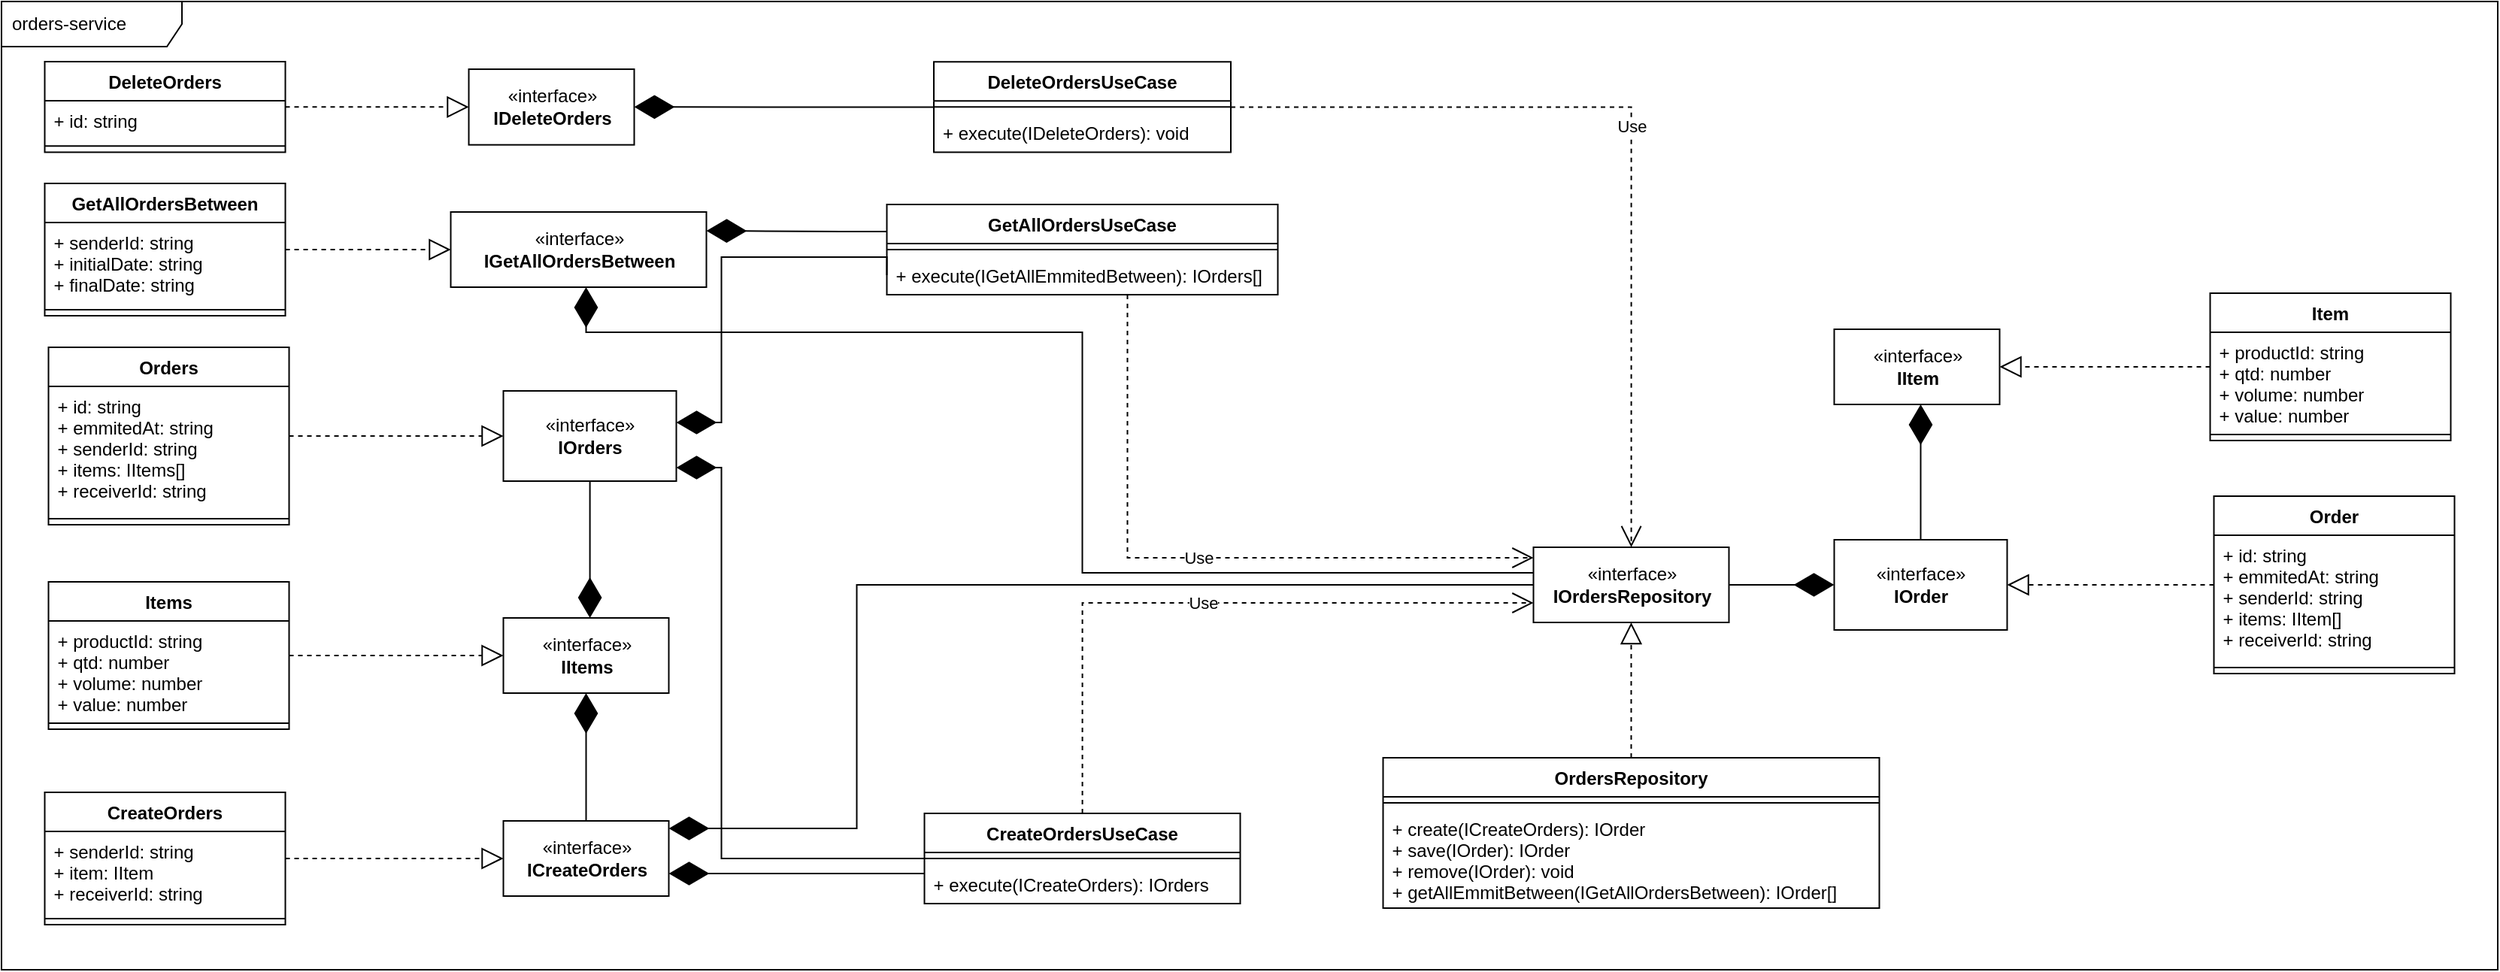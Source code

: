 <mxfile version="20.2.8" type="device"><diagram id="nfqBjoGEXhxkIvVgjObX" name="Página-1"><mxGraphModel dx="4849" dy="3686" grid="1" gridSize="10" guides="1" tooltips="1" connect="1" arrows="1" fold="1" page="1" pageScale="1" pageWidth="827" pageHeight="1169" math="0" shadow="0"><root><mxCell id="0"/><mxCell id="1" parent="0"/><mxCell id="-2J-K9p5wvSL-cEcAheK-1" value="«interface»&lt;br&gt;&lt;b&gt;IOrder&lt;/b&gt;" style="html=1;" parent="1" vertex="1"><mxGeometry x="-381.25" y="-1312" width="115" height="60" as="geometry"/></mxCell><mxCell id="-2J-K9p5wvSL-cEcAheK-2" value="«interface»&lt;br&gt;&lt;b&gt;IItem&lt;/b&gt;" style="html=1;" parent="1" vertex="1"><mxGeometry x="-381.25" y="-1452" width="110" height="50" as="geometry"/></mxCell><mxCell id="-2J-K9p5wvSL-cEcAheK-6" value="Item" style="swimlane;fontStyle=1;align=center;verticalAlign=top;childLayout=stackLayout;horizontal=1;startSize=26;horizontalStack=0;resizeParent=1;resizeParentMax=0;resizeLast=0;collapsible=1;marginBottom=0;" parent="1" vertex="1"><mxGeometry x="-131.25" y="-1476" width="160" height="98" as="geometry"/></mxCell><mxCell id="-2J-K9p5wvSL-cEcAheK-7" value="+ productId: string&#10;+ qtd: number&#10;+ volume: number&#10;+ value: number" style="text;strokeColor=none;fillColor=none;align=left;verticalAlign=top;spacingLeft=4;spacingRight=4;overflow=hidden;rotatable=0;points=[[0,0.5],[1,0.5]];portConstraint=eastwest;" parent="-2J-K9p5wvSL-cEcAheK-6" vertex="1"><mxGeometry y="26" width="160" height="64" as="geometry"/></mxCell><mxCell id="-2J-K9p5wvSL-cEcAheK-8" value="" style="line;strokeWidth=1;fillColor=none;align=left;verticalAlign=middle;spacingTop=-1;spacingLeft=3;spacingRight=3;rotatable=0;labelPosition=right;points=[];portConstraint=eastwest;strokeColor=inherit;" parent="-2J-K9p5wvSL-cEcAheK-6" vertex="1"><mxGeometry y="90" width="160" height="8" as="geometry"/></mxCell><mxCell id="-2J-K9p5wvSL-cEcAheK-14" value="" style="endArrow=block;dashed=1;endFill=0;endSize=12;html=1;rounded=0;edgeStyle=orthogonalEdgeStyle;" parent="1" source="-2J-K9p5wvSL-cEcAheK-6" target="-2J-K9p5wvSL-cEcAheK-2" edge="1"><mxGeometry width="160" relative="1" as="geometry"><mxPoint x="-711.25" y="-1276" as="sourcePoint"/><mxPoint x="-551.25" y="-1276" as="targetPoint"/></mxGeometry></mxCell><mxCell id="-2J-K9p5wvSL-cEcAheK-16" value="" style="endArrow=diamondThin;endFill=1;endSize=24;html=1;rounded=0;edgeStyle=orthogonalEdgeStyle;" parent="1" source="-2J-K9p5wvSL-cEcAheK-1" target="-2J-K9p5wvSL-cEcAheK-2" edge="1"><mxGeometry width="160" relative="1" as="geometry"><mxPoint x="-778.75" y="-1267" as="sourcePoint"/><mxPoint x="-558.75" y="-1337" as="targetPoint"/><Array as="points"><mxPoint x="-324.75" y="-1407"/><mxPoint x="-324.75" y="-1407"/></Array></mxGeometry></mxCell><mxCell id="-2J-K9p5wvSL-cEcAheK-18" value="Order" style="swimlane;fontStyle=1;align=center;verticalAlign=top;childLayout=stackLayout;horizontal=1;startSize=26;horizontalStack=0;resizeParent=1;resizeParentMax=0;resizeLast=0;collapsible=1;marginBottom=0;" parent="1" vertex="1"><mxGeometry x="-128.75" y="-1341" width="160" height="118" as="geometry"/></mxCell><mxCell id="-2J-K9p5wvSL-cEcAheK-19" value="+ id: string&#10;+ emmitedAt: string&#10;+ senderId: string&#10;+ items: IItem[]&#10;+ receiverId: string" style="text;strokeColor=none;fillColor=none;align=left;verticalAlign=top;spacingLeft=4;spacingRight=4;overflow=hidden;rotatable=0;points=[[0,0.5],[1,0.5]];portConstraint=eastwest;" parent="-2J-K9p5wvSL-cEcAheK-18" vertex="1"><mxGeometry y="26" width="160" height="84" as="geometry"/></mxCell><mxCell id="-2J-K9p5wvSL-cEcAheK-20" value="" style="line;strokeWidth=1;fillColor=none;align=left;verticalAlign=middle;spacingTop=-1;spacingLeft=3;spacingRight=3;rotatable=0;labelPosition=right;points=[];portConstraint=eastwest;strokeColor=inherit;" parent="-2J-K9p5wvSL-cEcAheK-18" vertex="1"><mxGeometry y="110" width="160" height="8" as="geometry"/></mxCell><mxCell id="-2J-K9p5wvSL-cEcAheK-22" value="" style="endArrow=block;dashed=1;endFill=0;endSize=12;html=1;rounded=0;edgeStyle=orthogonalEdgeStyle;" parent="1" source="-2J-K9p5wvSL-cEcAheK-18" target="-2J-K9p5wvSL-cEcAheK-1" edge="1"><mxGeometry width="160" relative="1" as="geometry"><mxPoint x="-338.75" y="-1217" as="sourcePoint"/><mxPoint x="-178.75" y="-1217" as="targetPoint"/></mxGeometry></mxCell><mxCell id="-2J-K9p5wvSL-cEcAheK-57" value="«interface»&lt;br&gt;&lt;b&gt;IOrdersRepository&lt;/b&gt;" style="html=1;" parent="1" vertex="1"><mxGeometry x="-581.25" y="-1307" width="130" height="50" as="geometry"/></mxCell><mxCell id="-2J-K9p5wvSL-cEcAheK-58" value="" style="endArrow=diamondThin;endFill=1;endSize=24;html=1;rounded=0;edgeStyle=orthogonalEdgeStyle;" parent="1" source="-2J-K9p5wvSL-cEcAheK-57" target="-2J-K9p5wvSL-cEcAheK-1" edge="1"><mxGeometry width="160" relative="1" as="geometry"><mxPoint x="-645.25" y="-1117" as="sourcePoint"/><mxPoint x="-485.25" y="-1117" as="targetPoint"/></mxGeometry></mxCell><mxCell id="-2J-K9p5wvSL-cEcAheK-59" value="OrdersRepository" style="swimlane;fontStyle=1;align=center;verticalAlign=top;childLayout=stackLayout;horizontal=1;startSize=26;horizontalStack=0;resizeParent=1;resizeParentMax=0;resizeLast=0;collapsible=1;marginBottom=0;" parent="1" vertex="1"><mxGeometry x="-681.25" y="-1167" width="330" height="100" as="geometry"/></mxCell><mxCell id="-2J-K9p5wvSL-cEcAheK-61" value="" style="line;strokeWidth=1;fillColor=none;align=left;verticalAlign=middle;spacingTop=-1;spacingLeft=3;spacingRight=3;rotatable=0;labelPosition=right;points=[];portConstraint=eastwest;strokeColor=inherit;" parent="-2J-K9p5wvSL-cEcAheK-59" vertex="1"><mxGeometry y="26" width="330" height="8" as="geometry"/></mxCell><mxCell id="-2J-K9p5wvSL-cEcAheK-62" value="+ create(ICreateOrders): IOrder&#10;+ save(IOrder): IOrder&#10;+ remove(IOrder): void&#10;+ getAllEmmitBetween(IGetAllOrdersBetween): IOrder[]" style="text;strokeColor=none;fillColor=none;align=left;verticalAlign=top;spacingLeft=4;spacingRight=4;overflow=hidden;rotatable=0;points=[[0,0.5],[1,0.5]];portConstraint=eastwest;" parent="-2J-K9p5wvSL-cEcAheK-59" vertex="1"><mxGeometry y="34" width="330" height="66" as="geometry"/></mxCell><mxCell id="-2J-K9p5wvSL-cEcAheK-63" value="" style="endArrow=block;dashed=1;endFill=0;endSize=12;html=1;rounded=0;edgeStyle=orthogonalEdgeStyle;" parent="1" source="-2J-K9p5wvSL-cEcAheK-59" target="-2J-K9p5wvSL-cEcAheK-57" edge="1"><mxGeometry width="160" relative="1" as="geometry"><mxPoint x="-665.25" y="-907" as="sourcePoint"/><mxPoint x="-505.25" y="-907" as="targetPoint"/></mxGeometry></mxCell><mxCell id="-2J-K9p5wvSL-cEcAheK-65" value="«interface»&lt;br&gt;&lt;b&gt;IGetAllOrdersBetween&lt;/b&gt;" style="html=1;" parent="1" vertex="1"><mxGeometry x="-1301.25" y="-1530" width="170" height="50" as="geometry"/></mxCell><mxCell id="-2J-K9p5wvSL-cEcAheK-66" value="GetAllOrdersBetween" style="swimlane;fontStyle=1;align=center;verticalAlign=top;childLayout=stackLayout;horizontal=1;startSize=26;horizontalStack=0;resizeParent=1;resizeParentMax=0;resizeLast=0;collapsible=1;marginBottom=0;" parent="1" vertex="1"><mxGeometry x="-1571.25" y="-1549" width="160" height="88" as="geometry"/></mxCell><mxCell id="-2J-K9p5wvSL-cEcAheK-67" value="+ senderId: string&#10;+ initialDate: string&#10;+ finalDate: string" style="text;strokeColor=none;fillColor=none;align=left;verticalAlign=top;spacingLeft=4;spacingRight=4;overflow=hidden;rotatable=0;points=[[0,0.5],[1,0.5]];portConstraint=eastwest;" parent="-2J-K9p5wvSL-cEcAheK-66" vertex="1"><mxGeometry y="26" width="160" height="54" as="geometry"/></mxCell><mxCell id="-2J-K9p5wvSL-cEcAheK-68" value="" style="line;strokeWidth=1;fillColor=none;align=left;verticalAlign=middle;spacingTop=-1;spacingLeft=3;spacingRight=3;rotatable=0;labelPosition=right;points=[];portConstraint=eastwest;strokeColor=inherit;" parent="-2J-K9p5wvSL-cEcAheK-66" vertex="1"><mxGeometry y="80" width="160" height="8" as="geometry"/></mxCell><mxCell id="-2J-K9p5wvSL-cEcAheK-71" value="" style="endArrow=block;dashed=1;endFill=0;endSize=12;html=1;rounded=0;edgeStyle=orthogonalEdgeStyle;" parent="1" source="-2J-K9p5wvSL-cEcAheK-66" target="-2J-K9p5wvSL-cEcAheK-65" edge="1"><mxGeometry width="160" relative="1" as="geometry"><mxPoint x="-1511.25" y="-1359" as="sourcePoint"/><mxPoint x="-1351.25" y="-1359" as="targetPoint"/></mxGeometry></mxCell><mxCell id="-2J-K9p5wvSL-cEcAheK-72" value="GetAllOrdersUseCase" style="swimlane;fontStyle=1;align=center;verticalAlign=top;childLayout=stackLayout;horizontal=1;startSize=26;horizontalStack=0;resizeParent=1;resizeParentMax=0;resizeLast=0;collapsible=1;marginBottom=0;" parent="1" vertex="1"><mxGeometry x="-1011.25" y="-1535" width="260" height="60" as="geometry"/></mxCell><mxCell id="-2J-K9p5wvSL-cEcAheK-74" value="" style="line;strokeWidth=1;fillColor=none;align=left;verticalAlign=middle;spacingTop=-1;spacingLeft=3;spacingRight=3;rotatable=0;labelPosition=right;points=[];portConstraint=eastwest;strokeColor=inherit;" parent="-2J-K9p5wvSL-cEcAheK-72" vertex="1"><mxGeometry y="26" width="260" height="8" as="geometry"/></mxCell><mxCell id="-2J-K9p5wvSL-cEcAheK-75" value="+ execute(IGetAllEmmitedBetween): IOrders[]" style="text;strokeColor=none;fillColor=none;align=left;verticalAlign=top;spacingLeft=4;spacingRight=4;overflow=hidden;rotatable=0;points=[[0,0.5],[1,0.5]];portConstraint=eastwest;" parent="-2J-K9p5wvSL-cEcAheK-72" vertex="1"><mxGeometry y="34" width="260" height="26" as="geometry"/></mxCell><mxCell id="-2J-K9p5wvSL-cEcAheK-76" value="" style="endArrow=diamondThin;endFill=1;endSize=24;html=1;rounded=0;edgeStyle=orthogonalEdgeStyle;entryX=1;entryY=0.25;entryDx=0;entryDy=0;" parent="1" source="-2J-K9p5wvSL-cEcAheK-72" target="-2J-K9p5wvSL-cEcAheK-65" edge="1"><mxGeometry width="160" relative="1" as="geometry"><mxPoint x="-1071.25" y="-1400" as="sourcePoint"/><mxPoint x="-911.25" y="-1400" as="targetPoint"/><Array as="points"><mxPoint x="-1041.25" y="-1517"/><mxPoint x="-1041.25" y="-1517"/></Array></mxGeometry></mxCell><mxCell id="-2J-K9p5wvSL-cEcAheK-77" value="«interface»&lt;br&gt;&lt;b&gt;IOrders&lt;/b&gt;" style="html=1;" parent="1" vertex="1"><mxGeometry x="-1266.25" y="-1411" width="115" height="60" as="geometry"/></mxCell><mxCell id="-2J-K9p5wvSL-cEcAheK-78" value="«interface»&lt;br&gt;&lt;b&gt;IItems&lt;/b&gt;" style="html=1;" parent="1" vertex="1"><mxGeometry x="-1266.25" y="-1260" width="110" height="50" as="geometry"/></mxCell><mxCell id="-2J-K9p5wvSL-cEcAheK-80" value="Items" style="swimlane;fontStyle=1;align=center;verticalAlign=top;childLayout=stackLayout;horizontal=1;startSize=26;horizontalStack=0;resizeParent=1;resizeParentMax=0;resizeLast=0;collapsible=1;marginBottom=0;" parent="1" vertex="1"><mxGeometry x="-1568.75" y="-1284" width="160" height="98" as="geometry"/></mxCell><mxCell id="-2J-K9p5wvSL-cEcAheK-81" value="+ productId: string&#10;+ qtd: number&#10;+ volume: number&#10;+ value: number" style="text;strokeColor=none;fillColor=none;align=left;verticalAlign=top;spacingLeft=4;spacingRight=4;overflow=hidden;rotatable=0;points=[[0,0.5],[1,0.5]];portConstraint=eastwest;" parent="-2J-K9p5wvSL-cEcAheK-80" vertex="1"><mxGeometry y="26" width="160" height="64" as="geometry"/></mxCell><mxCell id="-2J-K9p5wvSL-cEcAheK-82" value="" style="line;strokeWidth=1;fillColor=none;align=left;verticalAlign=middle;spacingTop=-1;spacingLeft=3;spacingRight=3;rotatable=0;labelPosition=right;points=[];portConstraint=eastwest;strokeColor=inherit;" parent="-2J-K9p5wvSL-cEcAheK-80" vertex="1"><mxGeometry y="90" width="160" height="8" as="geometry"/></mxCell><mxCell id="-2J-K9p5wvSL-cEcAheK-86" value="" style="endArrow=block;dashed=1;endFill=0;endSize=12;html=1;rounded=0;edgeStyle=orthogonalEdgeStyle;" parent="1" source="-2J-K9p5wvSL-cEcAheK-80" target="-2J-K9p5wvSL-cEcAheK-78" edge="1"><mxGeometry width="160" relative="1" as="geometry"><mxPoint x="-1408.75" y="-1226" as="sourcePoint"/><mxPoint x="-1436.25" y="-1051" as="targetPoint"/></mxGeometry></mxCell><mxCell id="-2J-K9p5wvSL-cEcAheK-89" value="" style="endArrow=diamondThin;endFill=1;endSize=24;html=1;rounded=0;edgeStyle=orthogonalEdgeStyle;" parent="1" source="-2J-K9p5wvSL-cEcAheK-77" target="-2J-K9p5wvSL-cEcAheK-78" edge="1"><mxGeometry width="160" relative="1" as="geometry"><mxPoint x="-1226.25" y="-1340" as="sourcePoint"/><mxPoint x="-1211.321" y="-1400" as="targetPoint"/><Array as="points"><mxPoint x="-1208.75" y="-1270"/><mxPoint x="-1208.75" y="-1270"/></Array></mxGeometry></mxCell><mxCell id="-2J-K9p5wvSL-cEcAheK-90" value="Orders" style="swimlane;fontStyle=1;align=center;verticalAlign=top;childLayout=stackLayout;horizontal=1;startSize=26;horizontalStack=0;resizeParent=1;resizeParentMax=0;resizeLast=0;collapsible=1;marginBottom=0;" parent="1" vertex="1"><mxGeometry x="-1568.75" y="-1440" width="160" height="118" as="geometry"/></mxCell><mxCell id="-2J-K9p5wvSL-cEcAheK-91" value="+ id: string&#10;+ emmitedAt: string&#10;+ senderId: string&#10;+ items: IItems[]&#10;+ receiverId: string" style="text;strokeColor=none;fillColor=none;align=left;verticalAlign=top;spacingLeft=4;spacingRight=4;overflow=hidden;rotatable=0;points=[[0,0.5],[1,0.5]];portConstraint=eastwest;" parent="-2J-K9p5wvSL-cEcAheK-90" vertex="1"><mxGeometry y="26" width="160" height="84" as="geometry"/></mxCell><mxCell id="-2J-K9p5wvSL-cEcAheK-92" value="" style="line;strokeWidth=1;fillColor=none;align=left;verticalAlign=middle;spacingTop=-1;spacingLeft=3;spacingRight=3;rotatable=0;labelPosition=right;points=[];portConstraint=eastwest;strokeColor=inherit;" parent="-2J-K9p5wvSL-cEcAheK-90" vertex="1"><mxGeometry y="110" width="160" height="8" as="geometry"/></mxCell><mxCell id="-2J-K9p5wvSL-cEcAheK-93" value="" style="endArrow=block;dashed=1;endFill=0;endSize=12;html=1;rounded=0;edgeStyle=orthogonalEdgeStyle;" parent="1" source="-2J-K9p5wvSL-cEcAheK-90" target="-2J-K9p5wvSL-cEcAheK-77" edge="1"><mxGeometry width="160" relative="1" as="geometry"><mxPoint x="-1226.25" y="-1240" as="sourcePoint"/><mxPoint x="-1066.25" y="-1240" as="targetPoint"/></mxGeometry></mxCell><mxCell id="-2J-K9p5wvSL-cEcAheK-113" value="Use" style="endArrow=open;endSize=12;dashed=1;html=1;rounded=0;edgeStyle=orthogonalEdgeStyle;" parent="1" source="-2J-K9p5wvSL-cEcAheK-72" target="-2J-K9p5wvSL-cEcAheK-57" edge="1"><mxGeometry width="160" relative="1" as="geometry"><mxPoint x="-711.25" y="-1390" as="sourcePoint"/><mxPoint x="-551.25" y="-1390" as="targetPoint"/><Array as="points"><mxPoint x="-851.25" y="-1300"/></Array></mxGeometry></mxCell><mxCell id="-2J-K9p5wvSL-cEcAheK-115" value="" style="endArrow=diamondThin;endFill=1;endSize=24;html=1;rounded=0;edgeStyle=orthogonalEdgeStyle;exitX=0;exitY=0.5;exitDx=0;exitDy=0;" parent="1" source="-2J-K9p5wvSL-cEcAheK-75" target="-2J-K9p5wvSL-cEcAheK-77" edge="1"><mxGeometry width="160" relative="1" as="geometry"><mxPoint x="-1281.25" y="-940" as="sourcePoint"/><mxPoint x="-1071.25" y="-1320" as="targetPoint"/><Array as="points"><mxPoint x="-1011.25" y="-1500"/><mxPoint x="-1121.25" y="-1500"/><mxPoint x="-1121.25" y="-1390"/></Array></mxGeometry></mxCell><mxCell id="9v446EbZTrInr4UHJC6n-1" value="«interface»&lt;br&gt;&lt;b&gt;ICreateOrders&lt;/b&gt;" style="html=1;" vertex="1" parent="1"><mxGeometry x="-1266.25" y="-1125" width="110" height="50" as="geometry"/></mxCell><mxCell id="9v446EbZTrInr4UHJC6n-2" value="" style="endArrow=diamondThin;endFill=1;endSize=24;html=1;rounded=0;edgeStyle=orthogonalEdgeStyle;" edge="1" parent="1" source="-2J-K9p5wvSL-cEcAheK-57" target="-2J-K9p5wvSL-cEcAheK-65"><mxGeometry width="160" relative="1" as="geometry"><mxPoint x="-1011.25" y="-1350" as="sourcePoint"/><mxPoint x="-851.25" y="-1350" as="targetPoint"/><Array as="points"><mxPoint x="-881.25" y="-1290"/><mxPoint x="-881.25" y="-1450"/><mxPoint x="-1211.25" y="-1450"/></Array></mxGeometry></mxCell><mxCell id="9v446EbZTrInr4UHJC6n-8" value="CreateOrdersUseCase" style="swimlane;fontStyle=1;align=center;verticalAlign=top;childLayout=stackLayout;horizontal=1;startSize=26;horizontalStack=0;resizeParent=1;resizeParentMax=0;resizeLast=0;collapsible=1;marginBottom=0;" vertex="1" parent="1"><mxGeometry x="-986.25" y="-1130" width="210" height="60" as="geometry"/></mxCell><mxCell id="9v446EbZTrInr4UHJC6n-10" value="" style="line;strokeWidth=1;fillColor=none;align=left;verticalAlign=middle;spacingTop=-1;spacingLeft=3;spacingRight=3;rotatable=0;labelPosition=right;points=[];portConstraint=eastwest;strokeColor=inherit;" vertex="1" parent="9v446EbZTrInr4UHJC6n-8"><mxGeometry y="26" width="210" height="8" as="geometry"/></mxCell><mxCell id="9v446EbZTrInr4UHJC6n-11" value="+ execute(ICreateOrders): IOrders" style="text;strokeColor=none;fillColor=none;align=left;verticalAlign=top;spacingLeft=4;spacingRight=4;overflow=hidden;rotatable=0;points=[[0,0.5],[1,0.5]];portConstraint=eastwest;" vertex="1" parent="9v446EbZTrInr4UHJC6n-8"><mxGeometry y="34" width="210" height="26" as="geometry"/></mxCell><mxCell id="9v446EbZTrInr4UHJC6n-12" value="" style="endArrow=diamondThin;endFill=1;endSize=24;html=1;rounded=0;edgeStyle=orthogonalEdgeStyle;" edge="1" parent="1" source="9v446EbZTrInr4UHJC6n-8" target="9v446EbZTrInr4UHJC6n-1"><mxGeometry width="160" relative="1" as="geometry"><mxPoint x="-1271.25" y="-1020" as="sourcePoint"/><mxPoint x="-1111.25" y="-1020" as="targetPoint"/><Array as="points"><mxPoint x="-1041.25" y="-1090"/><mxPoint x="-1041.25" y="-1090"/></Array></mxGeometry></mxCell><mxCell id="9v446EbZTrInr4UHJC6n-14" value="" style="endArrow=diamondThin;endFill=1;endSize=24;html=1;rounded=0;edgeStyle=orthogonalEdgeStyle;" edge="1" parent="1" source="9v446EbZTrInr4UHJC6n-1" target="-2J-K9p5wvSL-cEcAheK-78"><mxGeometry width="160" relative="1" as="geometry"><mxPoint x="-1431.25" y="-1030" as="sourcePoint"/><mxPoint x="-1271.25" y="-1030" as="targetPoint"/></mxGeometry></mxCell><mxCell id="9v446EbZTrInr4UHJC6n-15" value="CreateOrders" style="swimlane;fontStyle=1;align=center;verticalAlign=top;childLayout=stackLayout;horizontal=1;startSize=26;horizontalStack=0;resizeParent=1;resizeParentMax=0;resizeLast=0;collapsible=1;marginBottom=0;" vertex="1" parent="1"><mxGeometry x="-1571.25" y="-1144" width="160" height="88" as="geometry"/></mxCell><mxCell id="9v446EbZTrInr4UHJC6n-16" value="+ senderId: string&#10;+ item: IItem&#10;+ receiverId: string" style="text;strokeColor=none;fillColor=none;align=left;verticalAlign=top;spacingLeft=4;spacingRight=4;overflow=hidden;rotatable=0;points=[[0,0.5],[1,0.5]];portConstraint=eastwest;" vertex="1" parent="9v446EbZTrInr4UHJC6n-15"><mxGeometry y="26" width="160" height="54" as="geometry"/></mxCell><mxCell id="9v446EbZTrInr4UHJC6n-17" value="" style="line;strokeWidth=1;fillColor=none;align=left;verticalAlign=middle;spacingTop=-1;spacingLeft=3;spacingRight=3;rotatable=0;labelPosition=right;points=[];portConstraint=eastwest;strokeColor=inherit;" vertex="1" parent="9v446EbZTrInr4UHJC6n-15"><mxGeometry y="80" width="160" height="8" as="geometry"/></mxCell><mxCell id="9v446EbZTrInr4UHJC6n-19" value="" style="endArrow=block;dashed=1;endFill=0;endSize=12;html=1;rounded=0;edgeStyle=orthogonalEdgeStyle;" edge="1" parent="1" source="9v446EbZTrInr4UHJC6n-15" target="9v446EbZTrInr4UHJC6n-1"><mxGeometry width="160" relative="1" as="geometry"><mxPoint x="-1261.25" y="-980" as="sourcePoint"/><mxPoint x="-1101.25" y="-980" as="targetPoint"/></mxGeometry></mxCell><mxCell id="9v446EbZTrInr4UHJC6n-20" value="Use" style="endArrow=open;endSize=12;dashed=1;html=1;rounded=0;edgeStyle=orthogonalEdgeStyle;" edge="1" parent="1" source="9v446EbZTrInr4UHJC6n-8" target="-2J-K9p5wvSL-cEcAheK-57"><mxGeometry width="160" relative="1" as="geometry"><mxPoint x="-751.25" y="-970" as="sourcePoint"/><mxPoint x="-591.25" y="-970" as="targetPoint"/><Array as="points"><mxPoint x="-881.25" y="-1270"/></Array></mxGeometry></mxCell><mxCell id="9v446EbZTrInr4UHJC6n-21" value="" style="endArrow=diamondThin;endFill=1;endSize=24;html=1;rounded=0;edgeStyle=orthogonalEdgeStyle;" edge="1" parent="1" source="9v446EbZTrInr4UHJC6n-8" target="-2J-K9p5wvSL-cEcAheK-77"><mxGeometry width="160" relative="1" as="geometry"><mxPoint x="-1141.25" y="-980" as="sourcePoint"/><mxPoint x="-981.25" y="-980" as="targetPoint"/><Array as="points"><mxPoint x="-1121.25" y="-1100"/><mxPoint x="-1121.25" y="-1360"/></Array></mxGeometry></mxCell><mxCell id="9v446EbZTrInr4UHJC6n-22" value="" style="endArrow=diamondThin;endFill=1;endSize=24;html=1;rounded=0;edgeStyle=orthogonalEdgeStyle;" edge="1" parent="1" source="-2J-K9p5wvSL-cEcAheK-57" target="9v446EbZTrInr4UHJC6n-1"><mxGeometry width="160" relative="1" as="geometry"><mxPoint x="-1351.25" y="-1010" as="sourcePoint"/><mxPoint x="-1191.25" y="-1010" as="targetPoint"/><Array as="points"><mxPoint x="-1031.25" y="-1282"/><mxPoint x="-1031.25" y="-1120"/></Array></mxGeometry></mxCell><mxCell id="9v446EbZTrInr4UHJC6n-23" value="«interface»&lt;br&gt;&lt;b&gt;IDeleteOrders&lt;br&gt;&lt;/b&gt;" style="html=1;" vertex="1" parent="1"><mxGeometry x="-1289.25" y="-1624.971" width="110" height="50.307" as="geometry"/></mxCell><mxCell id="9v446EbZTrInr4UHJC6n-24" value="DeleteOrders" style="swimlane;fontStyle=1;align=center;verticalAlign=top;childLayout=stackLayout;horizontal=1;startSize=26;horizontalStack=0;resizeParent=1;resizeParentMax=0;resizeLast=0;collapsible=1;marginBottom=0;" vertex="1" parent="1"><mxGeometry x="-1571.25" y="-1630.002" width="160" height="60.209" as="geometry"/></mxCell><mxCell id="9v446EbZTrInr4UHJC6n-25" value="+ id: string" style="text;strokeColor=none;fillColor=none;align=left;verticalAlign=top;spacingLeft=4;spacingRight=4;overflow=hidden;rotatable=0;points=[[0,0.5],[1,0.5]];portConstraint=eastwest;" vertex="1" parent="9v446EbZTrInr4UHJC6n-24"><mxGeometry y="26" width="160" height="26.16" as="geometry"/></mxCell><mxCell id="9v446EbZTrInr4UHJC6n-26" value="" style="line;strokeWidth=1;fillColor=none;align=left;verticalAlign=middle;spacingTop=-1;spacingLeft=3;spacingRight=3;rotatable=0;labelPosition=right;points=[];portConstraint=eastwest;" vertex="1" parent="9v446EbZTrInr4UHJC6n-24"><mxGeometry y="52.16" width="160" height="8.049" as="geometry"/></mxCell><mxCell id="9v446EbZTrInr4UHJC6n-27" value="" style="endArrow=block;dashed=1;endFill=0;endSize=12;html=1;rounded=0;" edge="1" parent="1" source="9v446EbZTrInr4UHJC6n-24" target="9v446EbZTrInr4UHJC6n-23"><mxGeometry width="160" relative="1" as="geometry"><mxPoint x="-1455.25" y="-1499.204" as="sourcePoint"/><mxPoint x="-1295.25" y="-1499.204" as="targetPoint"/></mxGeometry></mxCell><mxCell id="9v446EbZTrInr4UHJC6n-28" value="DeleteOrdersUseCase" style="swimlane;fontStyle=1;align=center;verticalAlign=top;childLayout=stackLayout;horizontal=1;startSize=26;horizontalStack=0;resizeParent=1;resizeParentMax=0;resizeLast=0;collapsible=1;marginBottom=0;" vertex="1" parent="1"><mxGeometry x="-980" y="-1629.92" width="197.5" height="60.209" as="geometry"/></mxCell><mxCell id="9v446EbZTrInr4UHJC6n-29" value="" style="line;strokeWidth=1;fillColor=none;align=left;verticalAlign=middle;spacingTop=-1;spacingLeft=3;spacingRight=3;rotatable=0;labelPosition=right;points=[];portConstraint=eastwest;" vertex="1" parent="9v446EbZTrInr4UHJC6n-28"><mxGeometry y="26" width="197.5" height="8.049" as="geometry"/></mxCell><mxCell id="9v446EbZTrInr4UHJC6n-30" value="+ execute(IDeleteOrders): void" style="text;strokeColor=none;fillColor=none;align=left;verticalAlign=top;spacingLeft=4;spacingRight=4;overflow=hidden;rotatable=0;points=[[0,0.5],[1,0.5]];portConstraint=eastwest;" vertex="1" parent="9v446EbZTrInr4UHJC6n-28"><mxGeometry y="34.049" width="197.5" height="26.16" as="geometry"/></mxCell><mxCell id="9v446EbZTrInr4UHJC6n-31" value="" style="endArrow=diamondThin;endFill=1;endSize=24;html=1;rounded=0;edgeStyle=orthogonalEdgeStyle;" edge="1" parent="1" source="9v446EbZTrInr4UHJC6n-28" target="9v446EbZTrInr4UHJC6n-23"><mxGeometry width="160" relative="1" as="geometry"><mxPoint x="-1195.25" y="-1509.265" as="sourcePoint"/><mxPoint x="-1035.25" y="-1509.265" as="targetPoint"/></mxGeometry></mxCell><mxCell id="9v446EbZTrInr4UHJC6n-33" value="orders-service" style="shape=umlFrame;whiteSpace=wrap;html=1;width=120;height=30;boundedLbl=1;verticalAlign=middle;align=left;spacingLeft=5;" vertex="1" parent="1"><mxGeometry x="-1600" y="-1670" width="1660" height="644" as="geometry"/></mxCell><mxCell id="9v446EbZTrInr4UHJC6n-32" value="Use" style="endArrow=open;endSize=12;dashed=1;html=1;rounded=0;edgeStyle=orthogonalEdgeStyle;" edge="1" parent="1" source="9v446EbZTrInr4UHJC6n-28" target="-2J-K9p5wvSL-cEcAheK-57"><mxGeometry width="160" relative="1" as="geometry"><mxPoint x="-641.25" y="-1560" as="sourcePoint"/><mxPoint x="-481.25" y="-1560" as="targetPoint"/></mxGeometry></mxCell></root></mxGraphModel></diagram></mxfile>
